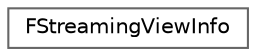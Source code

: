 digraph "Graphical Class Hierarchy"
{
 // INTERACTIVE_SVG=YES
 // LATEX_PDF_SIZE
  bgcolor="transparent";
  edge [fontname=Helvetica,fontsize=10,labelfontname=Helvetica,labelfontsize=10];
  node [fontname=Helvetica,fontsize=10,shape=box,height=0.2,width=0.4];
  rankdir="LR";
  Node0 [id="Node000000",label="FStreamingViewInfo",height=0.2,width=0.4,color="grey40", fillcolor="white", style="filled",URL="$d2/d5d/structFStreamingViewInfo.html",tooltip="Helper structure containing all relevant information for streaming."];
}
